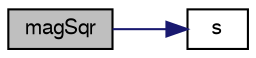 digraph "magSqr"
{
  bgcolor="transparent";
  edge [fontname="FreeSans",fontsize="10",labelfontname="FreeSans",labelfontsize="10"];
  node [fontname="FreeSans",fontsize="10",shape=record];
  rankdir="LR";
  Node2542 [label="magSqr",height=0.2,width=0.4,color="black", fillcolor="grey75", style="filled", fontcolor="black"];
  Node2542 -> Node2543 [color="midnightblue",fontsize="10",style="solid",fontname="FreeSans"];
  Node2543 [label="s",height=0.2,width=0.4,color="black",URL="$a18905.html#abb9c4233033fad2ad0206cd4adad3b9f"];
}
